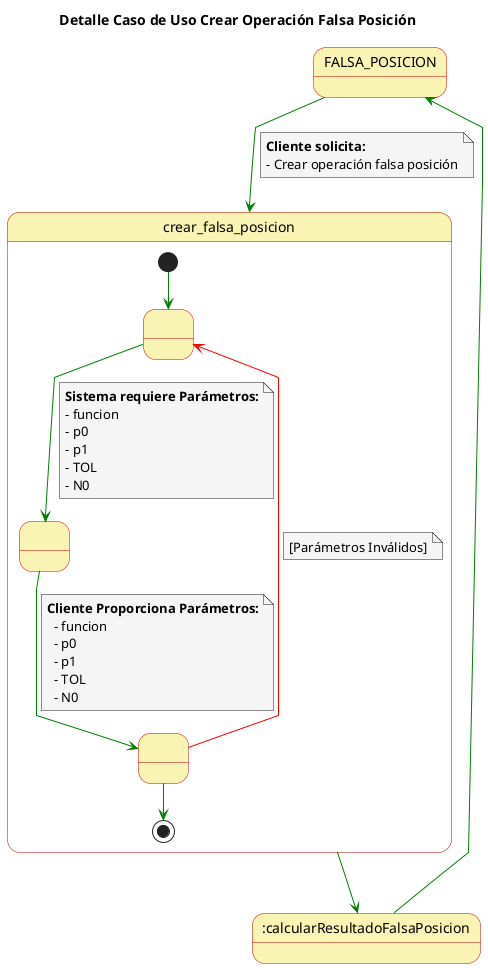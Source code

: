@startuml

top to bottom direction

skinparam state {
  BackgroundColor #faf4b4
  BorderColor #c90000
}

skinparam note {
  BackgroundColor #f5f5f5
}

skinparam linetype polyline

title Detalle Caso de Uso Crear Operación Falsa Posición

state FALSA_POSICION

FALSA_POSICION -[#green]-> crear_falsa_posicion
note on link
  **Cliente solicita:**
  - Crear operación falsa posición
end note

state crear_falsa_posicion {
  state 1 as " "
  state 2 as " "
  state 3 as " "
  
  [*] -[#green]-> 1
  1 -[#green]-> 2
  note on link
      **Sistema requiere Parámetros:**
      - funcion
      - p0
      - p1
      - TOL
      - N0
  end note
  2 -[#green]-> 3
  note on link
    **Cliente Proporciona Parámetros:**
      - funcion
      - p0
      - p1
      - TOL
      - N0
  end note
  3 -[#red]-> 1
  note on link
    [Parámetros Inválidos]
  end note
  3 -[#green]-> [*]
}

crear_falsa_posicion -[#green]-> :calcularResultadoFalsaPosicion

:calcularResultadoFalsaPosicion-[#green]-> FALSA_POSICION

@enduml